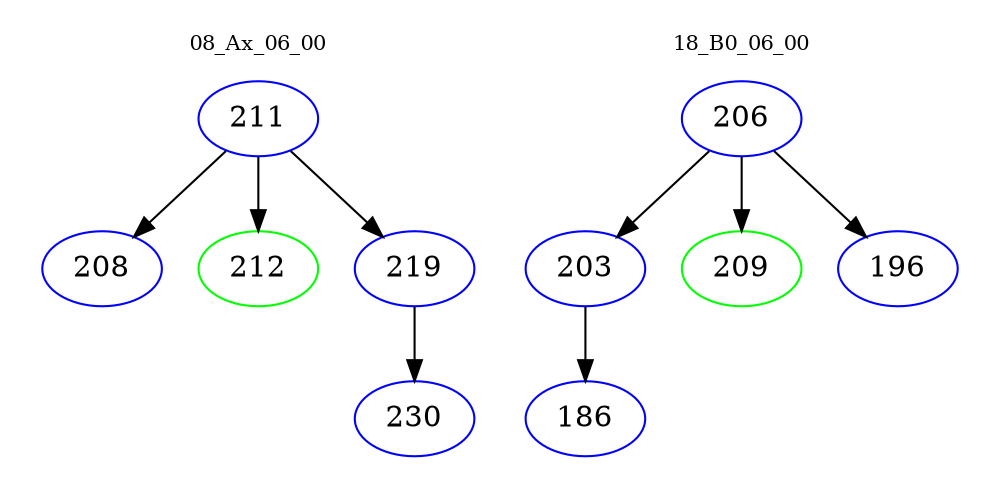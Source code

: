 digraph{
subgraph cluster_0 {
color = white
label = "08_Ax_06_00";
fontsize=10;
T0_211 [label="211", color="blue"]
T0_211 -> T0_208 [color="black"]
T0_208 [label="208", color="blue"]
T0_211 -> T0_212 [color="black"]
T0_212 [label="212", color="green"]
T0_211 -> T0_219 [color="black"]
T0_219 [label="219", color="blue"]
T0_219 -> T0_230 [color="black"]
T0_230 [label="230", color="blue"]
}
subgraph cluster_1 {
color = white
label = "18_B0_06_00";
fontsize=10;
T1_206 [label="206", color="blue"]
T1_206 -> T1_203 [color="black"]
T1_203 [label="203", color="blue"]
T1_203 -> T1_186 [color="black"]
T1_186 [label="186", color="blue"]
T1_206 -> T1_209 [color="black"]
T1_209 [label="209", color="green"]
T1_206 -> T1_196 [color="black"]
T1_196 [label="196", color="blue"]
}
}
